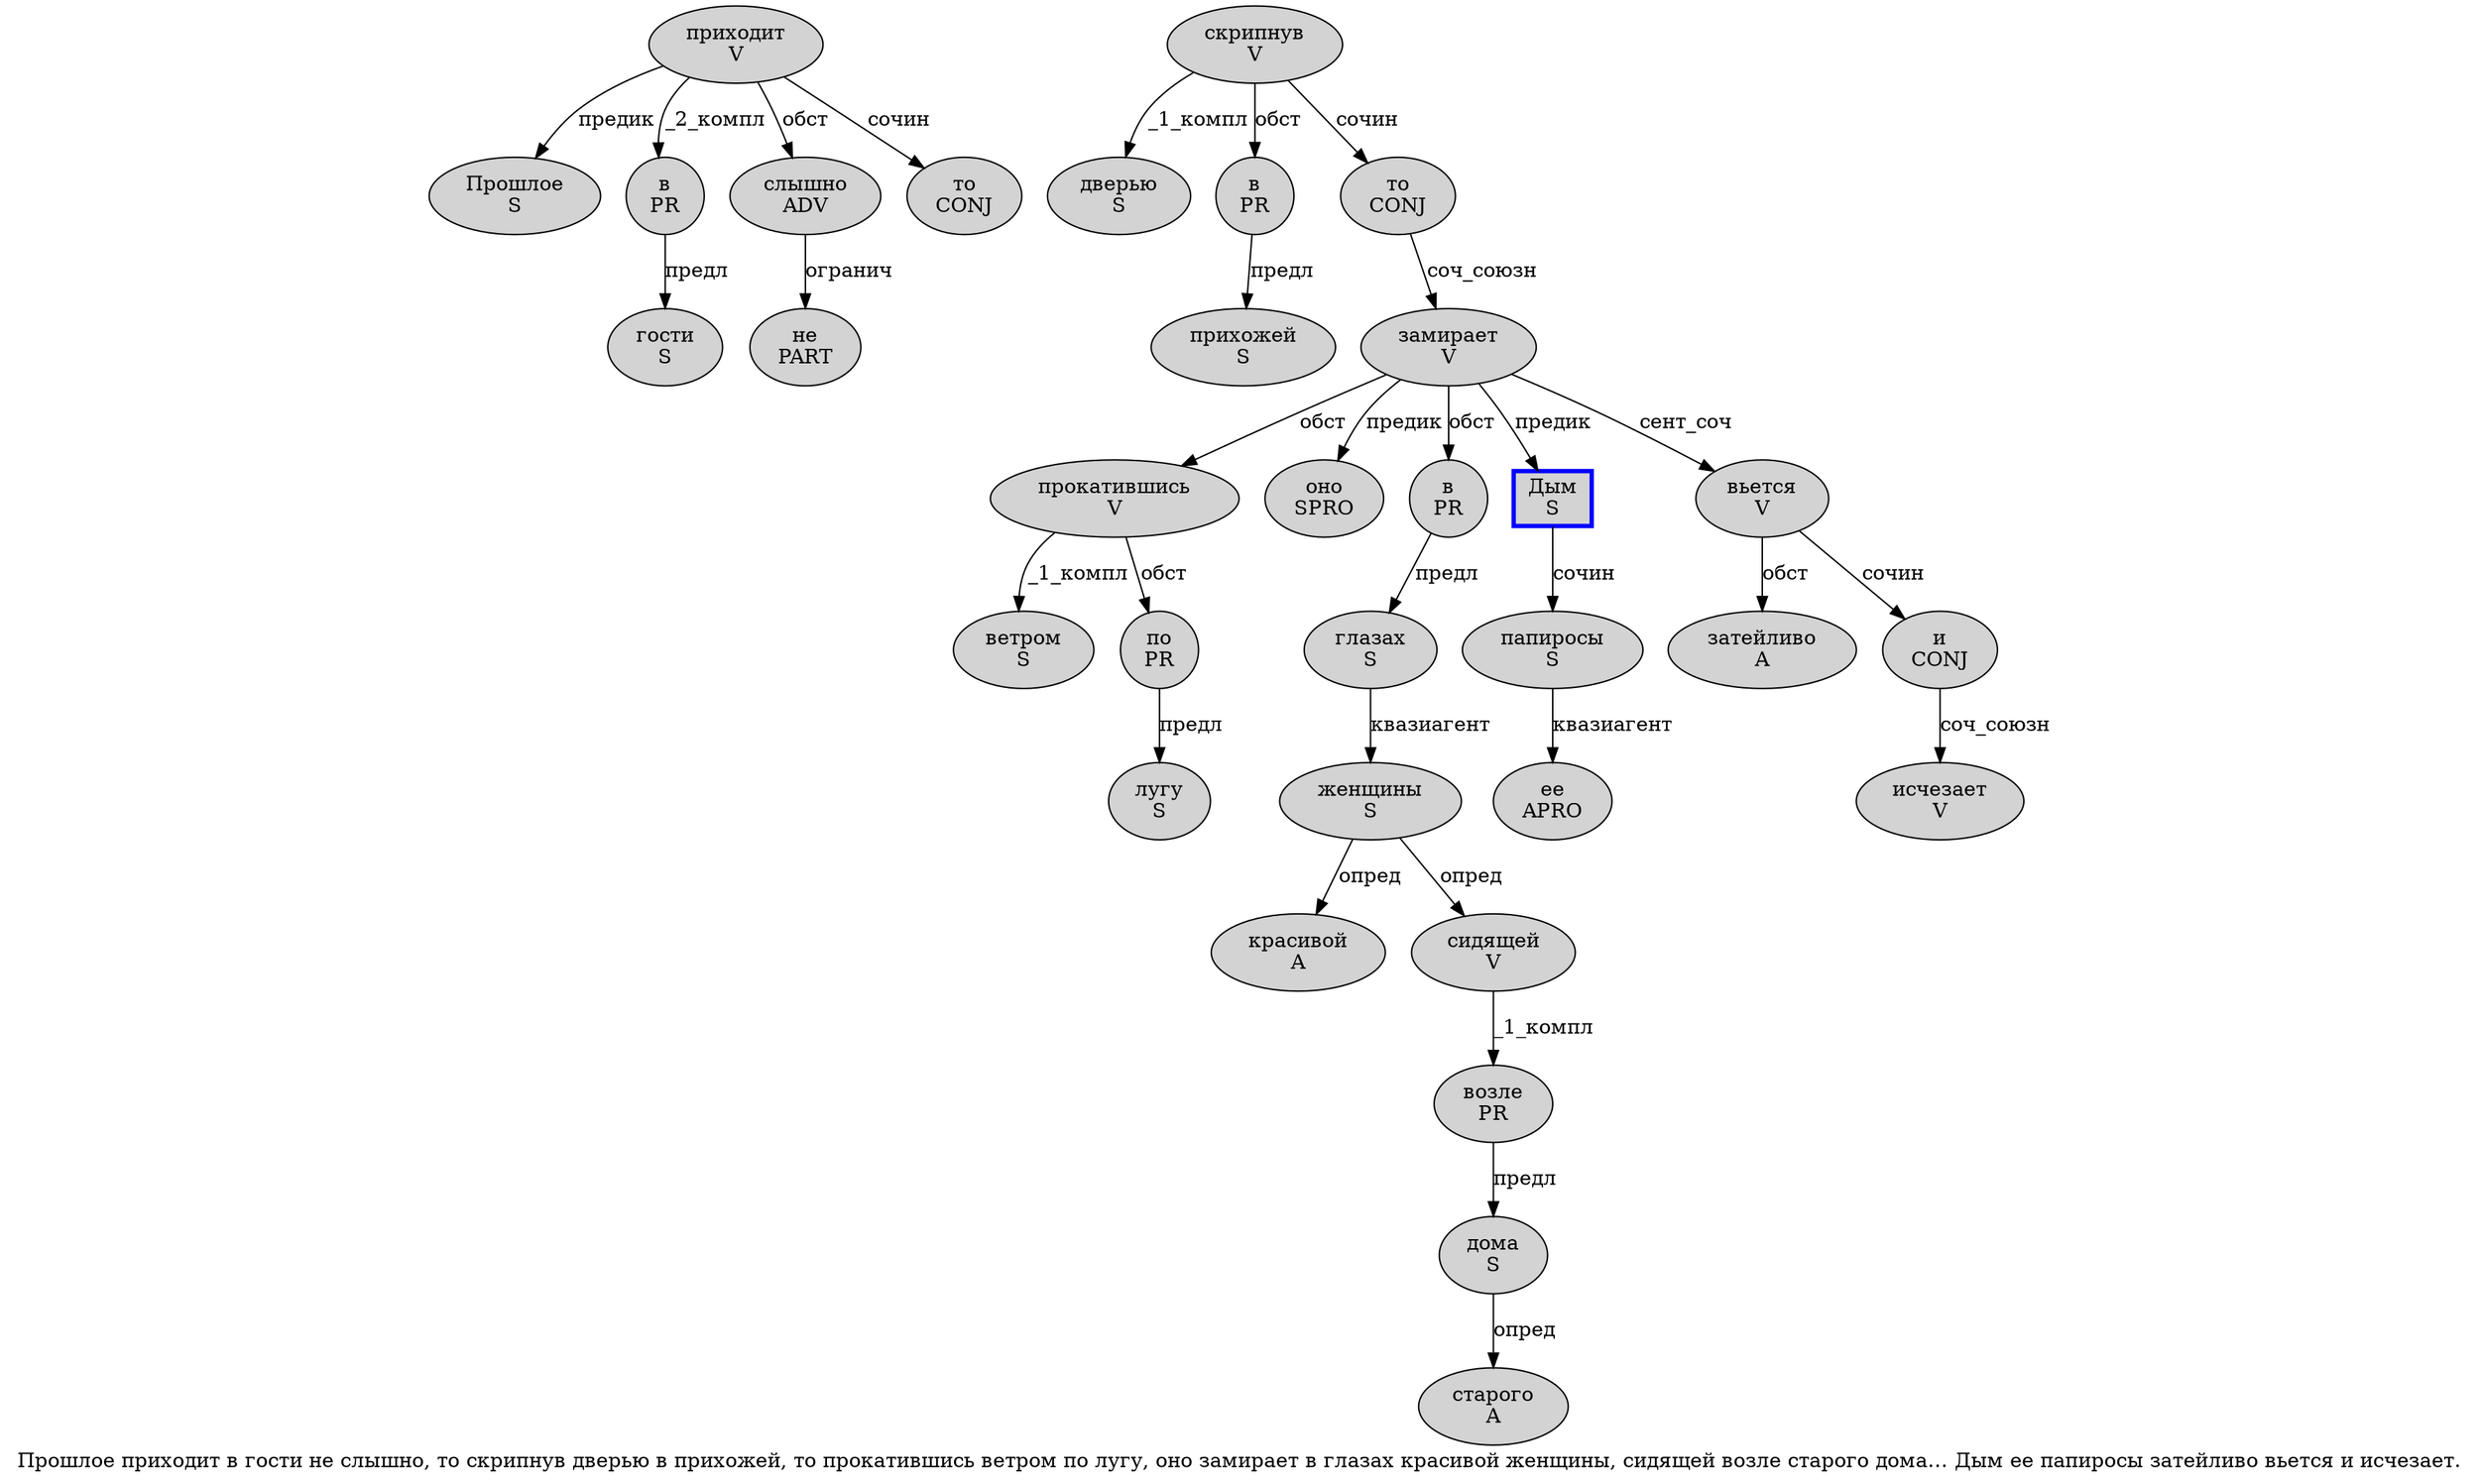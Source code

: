 digraph SENTENCE_2137 {
	graph [label="Прошлое приходит в гости не слышно, то скрипнув дверью в прихожей, то прокатившись ветром по лугу, оно замирает в глазах красивой женщины, сидящей возле старого дома… Дым ее папиросы затейливо вьется и исчезает."]
	node [style=filled]
		0 [label="Прошлое
S" color="" fillcolor=lightgray penwidth=1 shape=ellipse]
		1 [label="приходит
V" color="" fillcolor=lightgray penwidth=1 shape=ellipse]
		2 [label="в
PR" color="" fillcolor=lightgray penwidth=1 shape=ellipse]
		3 [label="гости
S" color="" fillcolor=lightgray penwidth=1 shape=ellipse]
		4 [label="не
PART" color="" fillcolor=lightgray penwidth=1 shape=ellipse]
		5 [label="слышно
ADV" color="" fillcolor=lightgray penwidth=1 shape=ellipse]
		7 [label="то
CONJ" color="" fillcolor=lightgray penwidth=1 shape=ellipse]
		8 [label="скрипнув
V" color="" fillcolor=lightgray penwidth=1 shape=ellipse]
		9 [label="дверью
S" color="" fillcolor=lightgray penwidth=1 shape=ellipse]
		10 [label="в
PR" color="" fillcolor=lightgray penwidth=1 shape=ellipse]
		11 [label="прихожей
S" color="" fillcolor=lightgray penwidth=1 shape=ellipse]
		13 [label="то
CONJ" color="" fillcolor=lightgray penwidth=1 shape=ellipse]
		14 [label="прокатившись
V" color="" fillcolor=lightgray penwidth=1 shape=ellipse]
		15 [label="ветром
S" color="" fillcolor=lightgray penwidth=1 shape=ellipse]
		16 [label="по
PR" color="" fillcolor=lightgray penwidth=1 shape=ellipse]
		17 [label="лугу
S" color="" fillcolor=lightgray penwidth=1 shape=ellipse]
		19 [label="оно
SPRO" color="" fillcolor=lightgray penwidth=1 shape=ellipse]
		20 [label="замирает
V" color="" fillcolor=lightgray penwidth=1 shape=ellipse]
		21 [label="в
PR" color="" fillcolor=lightgray penwidth=1 shape=ellipse]
		22 [label="глазах
S" color="" fillcolor=lightgray penwidth=1 shape=ellipse]
		23 [label="красивой
A" color="" fillcolor=lightgray penwidth=1 shape=ellipse]
		24 [label="женщины
S" color="" fillcolor=lightgray penwidth=1 shape=ellipse]
		26 [label="сидящей
V" color="" fillcolor=lightgray penwidth=1 shape=ellipse]
		27 [label="возле
PR" color="" fillcolor=lightgray penwidth=1 shape=ellipse]
		28 [label="старого
A" color="" fillcolor=lightgray penwidth=1 shape=ellipse]
		29 [label="дома
S" color="" fillcolor=lightgray penwidth=1 shape=ellipse]
		31 [label="Дым
S" color=blue fillcolor=lightgray penwidth=3 shape=box]
		32 [label="ее
APRO" color="" fillcolor=lightgray penwidth=1 shape=ellipse]
		33 [label="папиросы
S" color="" fillcolor=lightgray penwidth=1 shape=ellipse]
		34 [label="затейливо
A" color="" fillcolor=lightgray penwidth=1 shape=ellipse]
		35 [label="вьется
V" color="" fillcolor=lightgray penwidth=1 shape=ellipse]
		36 [label="и
CONJ" color="" fillcolor=lightgray penwidth=1 shape=ellipse]
		37 [label="исчезает
V" color="" fillcolor=lightgray penwidth=1 shape=ellipse]
			36 -> 37 [label="соч_союзн"]
			13 -> 20 [label="соч_союзн"]
			10 -> 11 [label="предл"]
			35 -> 34 [label="обст"]
			35 -> 36 [label="сочин"]
			31 -> 33 [label="сочин"]
			24 -> 23 [label="опред"]
			24 -> 26 [label="опред"]
			27 -> 29 [label="предл"]
			14 -> 15 [label="_1_компл"]
			14 -> 16 [label="обст"]
			16 -> 17 [label="предл"]
			20 -> 14 [label="обст"]
			20 -> 19 [label="предик"]
			20 -> 21 [label="обст"]
			20 -> 31 [label="предик"]
			20 -> 35 [label="сент_соч"]
			22 -> 24 [label="квазиагент"]
			8 -> 9 [label="_1_компл"]
			8 -> 10 [label="обст"]
			8 -> 13 [label="сочин"]
			33 -> 32 [label="квазиагент"]
			5 -> 4 [label="огранич"]
			2 -> 3 [label="предл"]
			21 -> 22 [label="предл"]
			29 -> 28 [label="опред"]
			26 -> 27 [label="_1_компл"]
			1 -> 0 [label="предик"]
			1 -> 2 [label="_2_компл"]
			1 -> 5 [label="обст"]
			1 -> 7 [label="сочин"]
}